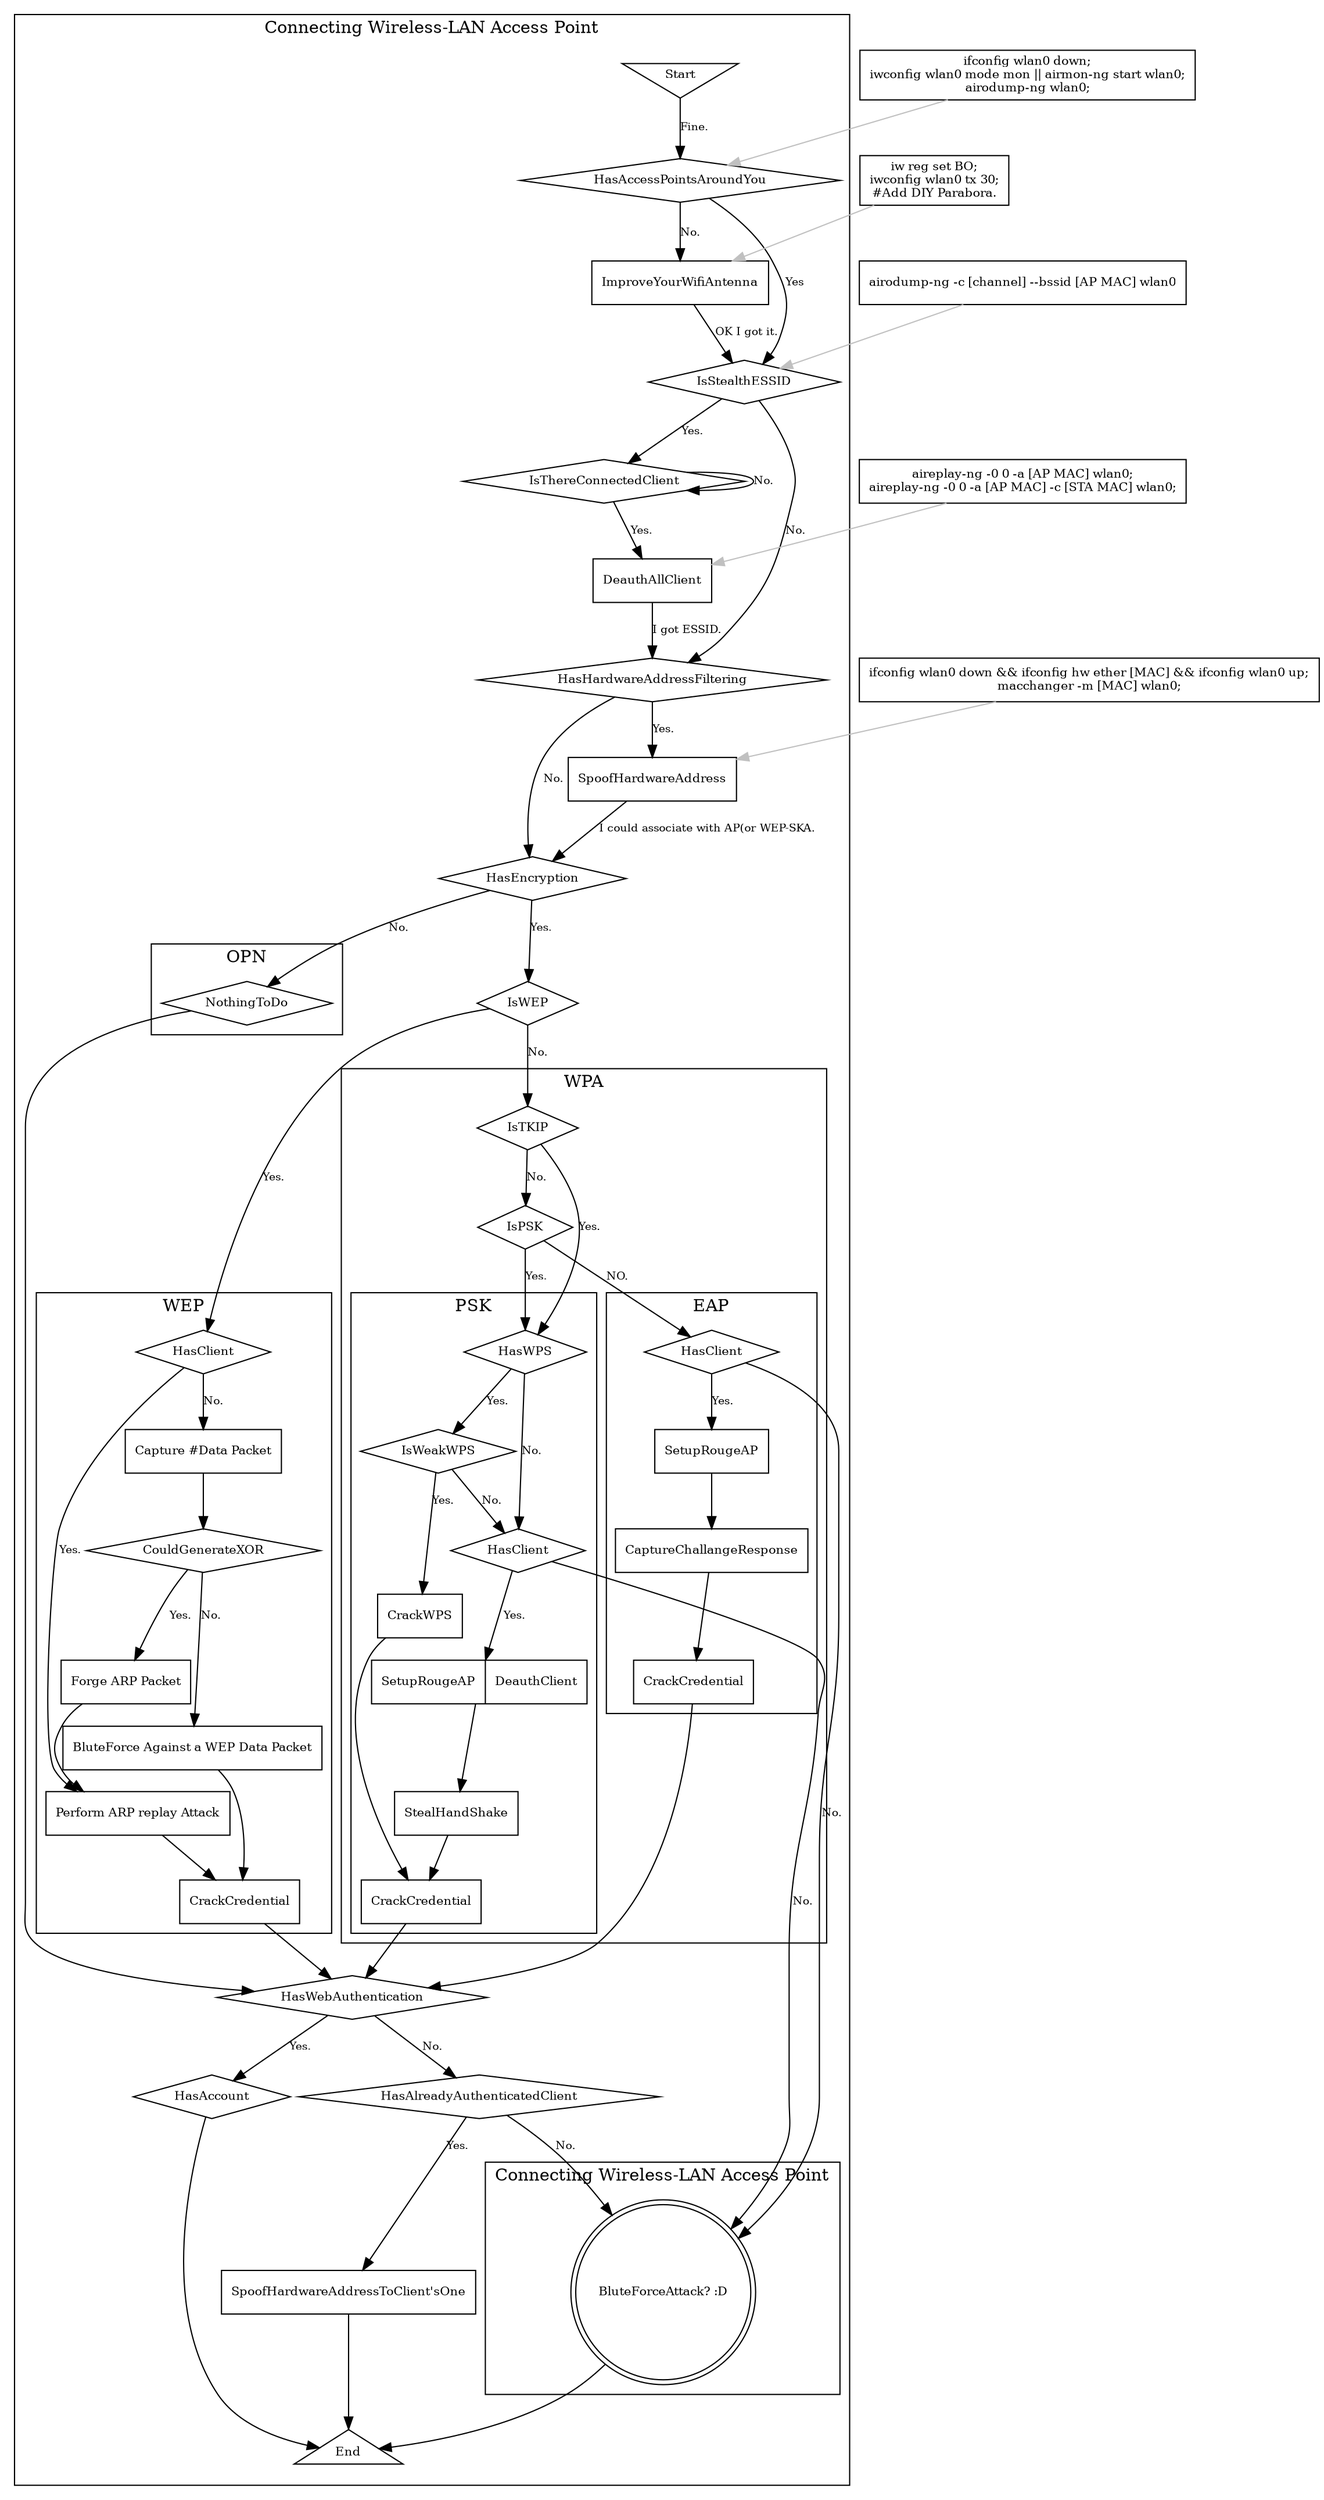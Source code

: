 /*
Graphviz - DOT language writing!
$dot -Tsvg this.dot -o this.svg
*/
digraph Diagram {
    //PROFILE [label = "written by SYA-KE", shape=none];
    nodesep=0.1;
    node [fontsize=10];
    edge [fontsize=9];
    /*
    {
        node [style="invis"];
        MAIN1 -> OPN2 -> WEP3 -> WPA4 [allowhead="none",style="invis"];
    }
    */
    subgraph clusterMain {
        label = "Connecting Wireless-LAN Access Point";
        subgraph clusterFail {
            node [shape=doublecircle];
            Impossible [label="BluteForceAttack? :D"];
        }
        subgraph clusterOPN{
            label = "OPN";
            subgraph OPN_N_If {
                node [shape=diamond];
                NothingToDo;
            }
            subgraph OPN_Flow {
            }
        }
        subgraph clusterWEP {
            label = "WEP";
            subgraph WEP_N_Do {
                node [shape=box];
                ARPReplay [label="Perform ARP replay Attack"];
                CaptureSomeDataPacket [label="Capture #Data Packet"];
                ForgeARP [label="Forge ARP Packet"];
                BluteforceCRC [label="BluteForce Against a WEP Data Packet"];
                CrackCredential_WEP [label="CrackCredential"];
            }
            subgraph WEP_N_If {
                node [shape=diamond];
                HasClient_WEP [label="HasClient"];
                CouldGenerateXOR;
            }
            subgraph WEP_Flow {
                HasClient_WEP -> ARPReplay [label="Yes."];
                HasClient_WEP -> CaptureSomeDataPacket [label="No."];
                CaptureSomeDataPacket -> CouldGenerateXOR;
                CouldGenerateXOR -> ForgeARP [label="Yes."];
                CouldGenerateXOR -> BluteforceCRC [label="No."];
                BluteforceCRC -> CrackCredential_WEP;
                ForgeARP -> ARPReplay;
                ARPReplay -> CrackCredential_WEP;
            }
        }
        subgraph clusterWPA {
            label = "WPA";
            subgraph WPA_N_If {
                node [shape=diamond];
                IsTKIP;
                IsPSK;
                HasWPS_PSK [label="HasWPS",URL="http://code.google.com/p/reaver-wps/source/browse/trunk/docs/README.WASH?r=87"];
                HasClient_EAP [label="HasClient"];
            }
            subgraph WPA_Flow {
                IsTKIP -> HasWPS_PSK [label="Yes."];
                IsTKIP -> IsPSK [label="No."];
                //IsTKIP -> KobeCrack [label="gain xor -> sniff and forge packets(do XOR each transaction)"]
                IsPSK -> HasWPS_PSK [label="Yes."];
                IsPSK -> HasClient_EAP [label="NO."];
            }
            subgraph clusterPSK {
                label = "PSK";
                subgraph PSK_N_If {
                    node [shape=diamond];
                    HasClient_PSK [label="HasClient"];
                    IsWeakWPS [URL="https://scotthelme.co.uk/wifi-insecurity-wps/"];
                }
                subgraph PSK_N_Do {
                    node [shape=box];
                    SetupRougeAccessPointOrDeauthClient [shape=record,label="SetupRougeAP|DeauthClient"];
                    StealHandShake;
                    CrackCredential_PSK [label="CrackCredential"];
                    CrackWPS [URL="http://lifehacker.com/5873407/how-to-crack-a-wi-fi-networks-wpa-password-with-reaver"];
                }
                subgraph PSK_Flow {
                    HasWPS_PSK -> IsWeakWPS [label="Yes."];
                    IsWeakWPS -> CrackWPS [label="Yes."]
                    IsWeakWPS -> HasClient_PSK [label="No."]
                    HasWPS_PSK -> HasClient_PSK [label="No."];
                    HasClient_PSK -> SetupRougeAccessPointOrDeauthClient [label="Yes."];
                    HasClient_PSK -> Impossible [label="No."];
                    SetupRougeAccessPointOrDeauthClient -> StealHandShake;
                    StealHandShake -> CrackCredential_PSK;
                    CrackWPS -> CrackCredential_PSK;
                }
            }
            subgraph clusterEAP {
                label = "EAP";
                subgraph EAP_N_If {
                    node [shape=diamond];
                }
                subgraph EAP_N_Do {
                    node [shape=box];
                    SetupRougeAP;
                    CaptureChallangeResponse;
                    CrackCredential_EAP [label="CrackCredential"];
                }
                subgraph EAP_Flow {
                    HasClient_EAP -> SetupRougeAP [label="Yes."];
                    HasClient_EAP -> Impossible [label="No."]
                    SetupRougeAP -> CaptureChallangeResponse;
                    CaptureChallangeResponse -> CrackCredential_EAP;
                }
            }
        }
        subgraph N_Start {
            node [shape=invtriangle];
            Start;
        }
        subgraph N_End {
            node [shape=triangle];
            End;
            subgraph Impossible_to_End{
                Impossible -> End;
            }
        }
        subgraph Nodes {
            subgraph N_Do {
                node [shape=box];
                ImproveYourWifiAntenna [URL="http://www.instructables.com/id/DIY-WIFI-Antenna-Reception-Booster/"];
                DeauthAllClient [URL="http://www.aircrack-ng.org/doku.php?id=deauthentication"];
                SpoofHardwareAddress [URL="http://www.securethelock.com/2013/12/03/how-to-bypass-mac-address-filtering-using-backtrackkali-linux/"]
                SpoofHardwareAddress2 [label="SpoofHardwareAddressToClient'sOne",URL="http://www.securethelock.com/2013/12/03/how-to-bypass-mac-address-filtering-using-backtrackkali-linux/"]
            }
            subgraph N_If {
                node [shape=diamond];
                HasAccessPointsAroundYou [URL="http://www.aircrack-ng.org/doku.php?id=airodump-ng"];
                IsStealthESSID [URL="http://securitysynapse.blogspot.jp/2014/01/wireless-pentesting-on-cheap-kali-hiddenSSID.html"];
                IsThereConnectedClient [URL="http://blackhat6969.blogspot.jp/2012/09/down-and-dirty-wifi-cracking-with.html"];
                HasHardwareAddressFiltering [URL="http://synjunkie.blogspot.jp/2007/12/bypass-hidden-ssid-mac-address-filter.html"];
                HasEncryption [URL="http://www.dummies.com/how-to/content/wireless-security-protocols-wep-wpa-and-wpa2.html"];
                IsWEP [URL="http://www.howtogeek.com/167783/htg-explains-the-difference-between-wep-wpa-and-wpa2-wireless-encryption-and-why-it-matters/"];
                HasWebAuthentication [URL="http://www.slideshare.net/support_cyberoam/hotspot-authentication"];
                HasAccount;
                HasClient_Web [label="HasAlreadyAuthenticatedClient"];
            }
        }
        subgraph Flow {
            Start -> HasAccessPointsAroundYou [label="Fine."];
            HasAccessPointsAroundYou -> IsStealthESSID [label="Yes"]
            HasAccessPointsAroundYou -> ImproveYourWifiAntenna [label="No."];
            ImproveYourWifiAntenna -> IsStealthESSID [label="OK I got it."];
            IsStealthESSID -> IsThereConnectedClient [label="Yes."];
            IsThereConnectedClient -> DeauthAllClient [label="Yes."];
            IsThereConnectedClient -> IsThereConnectedClient [label="No."];
            IsStealthESSID -> HasHardwareAddressFiltering [label="No."];
            DeauthAllClient -> HasHardwareAddressFiltering [label="I got ESSID."]
            HasHardwareAddressFiltering -> SpoofHardwareAddress [label="Yes."]
            HasHardwareAddressFiltering -> HasEncryption [label="No."];
            SpoofHardwareAddress -> HasEncryption [label="I could associate with AP(or WEP-SKA."]
            HasEncryption -> NothingToDo [label="No."]
            //goto clusterOPN

            HasEncryption -> IsWEP [label="Yes."];
            IsWEP -> HasClient_WEP [label="Yes."];
            //goto clusterWEP

            IsWEP -> IsTKIP [label="No."];
            //goto clusterWPA

            //back from OPN
            NothingToDo -> HasWebAuthentication;
            //back from WPA
            CrackCredential_PSK -> HasWebAuthentication;
            CrackCredential_EAP -> HasWebAuthentication;
            //back from WEP
            CrackCredential_WEP -> HasWebAuthentication;

            HasWebAuthentication -> HasAccount [label="Yes."];
            HasWebAuthentication -> HasClient_Web [label="No."]
            HasClient_Web -> SpoofHardwareAddress2 [label="Yes."];
            HasClient_Web -> Impossible [label="No."];

            HasAccount -> End;
            SpoofHardwareAddress2 -> End;
        }
    }
    //subgraph clusterCommands {
    subgraph Commands {
        label = "CommandsAndNotes";
        subgraph Nt_Command {
            node [shape=box];
            HasAccessPointsAroundYouCommand [label="ifconfig wlan0 down;\niwconfig wlan0 mode mon || airmon-ng start wlan0;\nairodump-ng wlan0;\n"];
            ImproveYourWifiAntennaCommand [label="iw reg set BO;\niwconfig wlan0 tx 30;\n#Add DIY Parabora."];
            IsStealthESSIDCommand [label="airodump-ng -c [channel] --bssid [AP MAC] wlan0"]
            DeauthAllClientCommand [label="aireplay-ng -0 0 -a [AP MAC] wlan0;\naireplay-ng -0 0 -a [AP MAC] -c [STA MAC] wlan0;"];
            SpoofHardwareAddressCommand [label="ifconfig wlan0 down && ifconfig hw ether [MAC] && ifconfig wlan0 up;\nmacchanger -m [MAC] wlan0;"]
        }
        subgraph Nt_Flow {
            edge [color=gray];
            HasAccessPointsAroundYouCommand -> HasAccessPointsAroundYou;
            ImproveYourWifiAntennaCommand -> ImproveYourWifiAntenna;
            IsStealthESSIDCommand -> IsStealthESSID;
            DeauthAllClientCommand -> DeauthAllClient;
            SpoofHardwareAddressCommand -> SpoofHardwareAddress;
        }
    }
/*
    {
        edge[style=invis];
        {End} -> {Impossible};
    }
*/
    /*
    {rank=same; MAIN1; Start ;};
    {rank=same; OPN2; NothingToDo ;};
    {rank=same; WEP3; HasClient_WEP ;};
    {rank=same; WPA4; IsPSK ;};
    */
}
